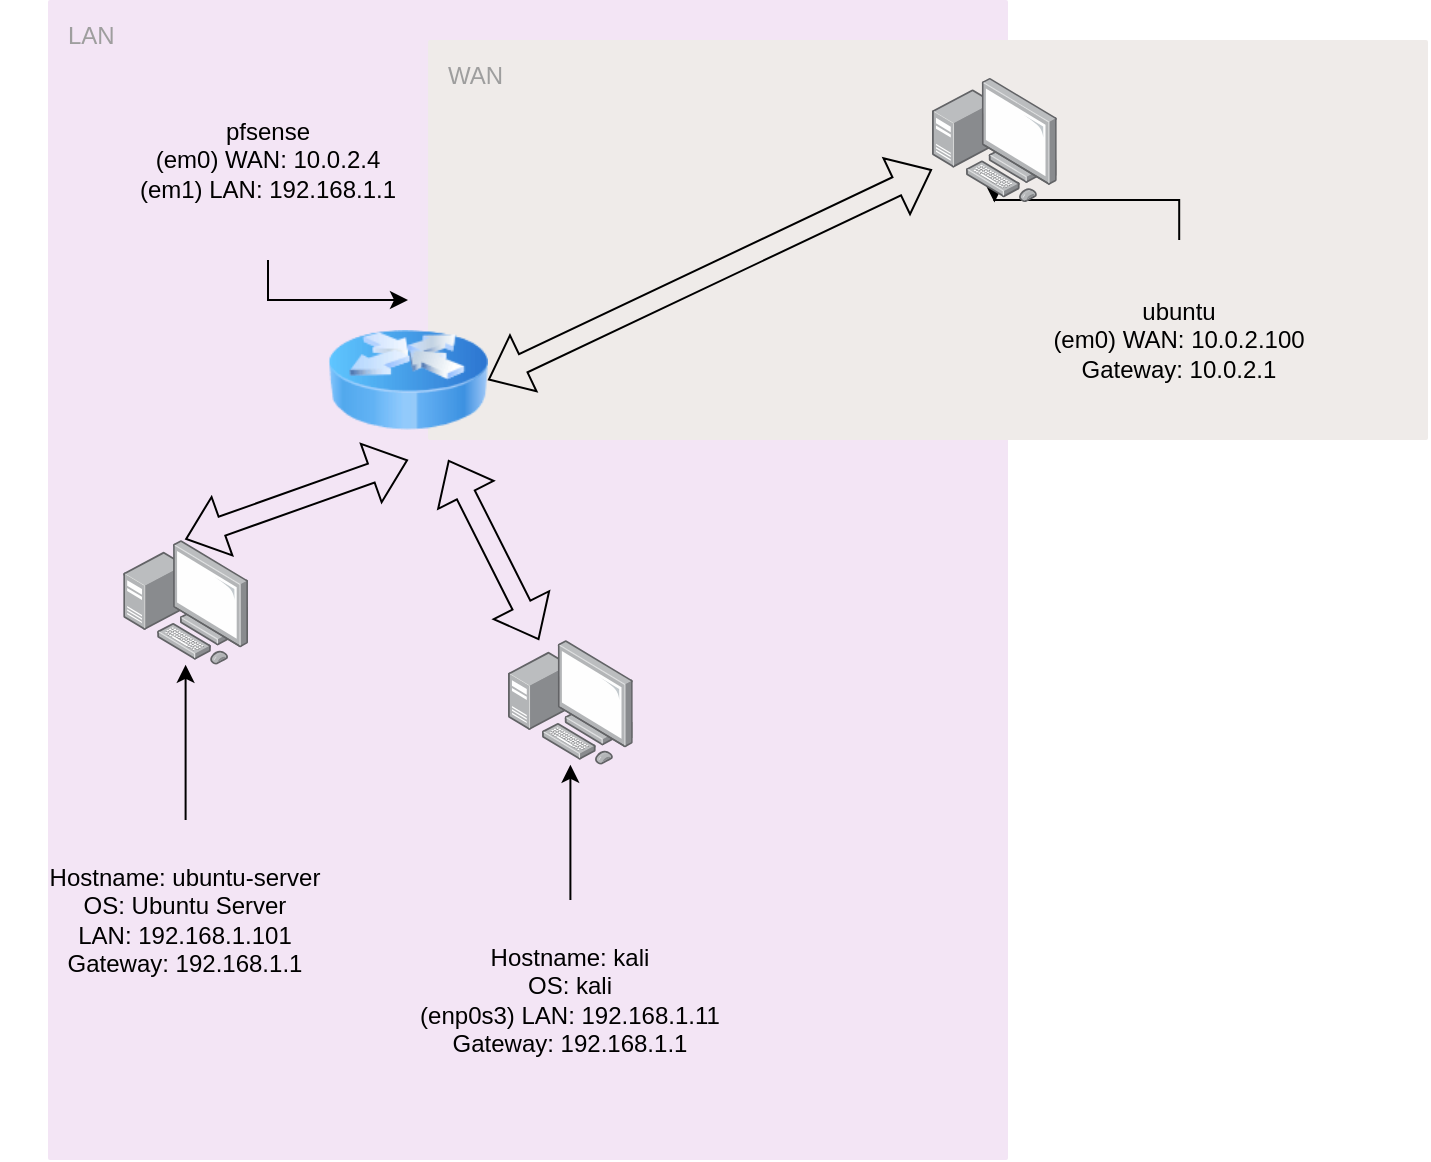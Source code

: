 <mxfile version="22.1.5" type="github">
  <diagram name="Page-1" id="CdFyWuu7mZfADsBGeCwA">
    <mxGraphModel dx="2177" dy="833" grid="1" gridSize="10" guides="1" tooltips="1" connect="1" arrows="1" fold="1" page="1" pageScale="1" pageWidth="850" pageHeight="1100" math="0" shadow="0">
      <root>
        <mxCell id="0" />
        <mxCell id="1" parent="0" />
        <mxCell id="dAKr0vJBD2ENODxX40tT-2" value="LAN" style="sketch=0;points=[[0,0,0],[0.25,0,0],[0.5,0,0],[0.75,0,0],[1,0,0],[1,0.25,0],[1,0.5,0],[1,0.75,0],[1,1,0],[0.75,1,0],[0.5,1,0],[0.25,1,0],[0,1,0],[0,0.75,0],[0,0.5,0],[0,0.25,0]];rounded=1;absoluteArcSize=1;arcSize=2;html=1;strokeColor=none;gradientColor=none;shadow=0;dashed=0;fontSize=12;fontColor=#9E9E9E;align=left;verticalAlign=top;spacing=10;spacingTop=-4;whiteSpace=wrap;fillColor=#F3E5F5;" vertex="1" parent="1">
          <mxGeometry x="-20" y="40" width="480" height="580" as="geometry" />
        </mxCell>
        <mxCell id="dAKr0vJBD2ENODxX40tT-3" value="WAN" style="sketch=0;points=[[0,0,0],[0.25,0,0],[0.5,0,0],[0.75,0,0],[1,0,0],[1,0.25,0],[1,0.5,0],[1,0.75,0],[1,1,0],[0.75,1,0],[0.5,1,0],[0.25,1,0],[0,1,0],[0,0.75,0],[0,0.5,0],[0,0.25,0]];rounded=1;absoluteArcSize=1;arcSize=2;html=1;strokeColor=none;gradientColor=none;shadow=0;dashed=0;fontSize=12;fontColor=#9E9E9E;align=left;verticalAlign=top;spacing=10;spacingTop=-4;whiteSpace=wrap;fillColor=#EFEBE9;" vertex="1" parent="1">
          <mxGeometry x="170" y="60" width="500" height="200" as="geometry" />
        </mxCell>
        <mxCell id="9oPIyIbZ-EvlBXnKMK6W-3" value="" style="image;html=1;image=img/lib/clip_art/networking/Router_Icon_128x128.png" parent="1" vertex="1">
          <mxGeometry x="120" y="190" width="80" height="80" as="geometry" />
        </mxCell>
        <mxCell id="9oPIyIbZ-EvlBXnKMK6W-5" value="" style="image;points=[];aspect=fixed;html=1;align=center;shadow=0;dashed=0;image=img/lib/allied_telesis/computer_and_terminals/Personal_Computer_with_Server.svg;" parent="1" vertex="1">
          <mxGeometry x="17.6" y="310" width="62.4" height="62.4" as="geometry" />
        </mxCell>
        <mxCell id="9oPIyIbZ-EvlBXnKMK6W-6" value="" style="image;points=[];aspect=fixed;html=1;align=center;shadow=0;dashed=0;image=img/lib/allied_telesis/computer_and_terminals/Personal_Computer_with_Server.svg;" parent="1" vertex="1">
          <mxGeometry x="210.0" y="360" width="62.4" height="62.4" as="geometry" />
        </mxCell>
        <mxCell id="9oPIyIbZ-EvlBXnKMK6W-8" value="" style="shape=flexArrow;endArrow=classic;startArrow=classic;html=1;rounded=0;exitX=1;exitY=0.5;exitDx=0;exitDy=0;" parent="1" source="9oPIyIbZ-EvlBXnKMK6W-3" target="dAKr0vJBD2ENODxX40tT-1" edge="1">
          <mxGeometry width="100" height="100" relative="1" as="geometry">
            <mxPoint x="210" y="470" as="sourcePoint" />
            <mxPoint x="520" y="230" as="targetPoint" />
          </mxGeometry>
        </mxCell>
        <mxCell id="9oPIyIbZ-EvlBXnKMK6W-9" value="" style="shape=flexArrow;endArrow=classic;startArrow=classic;html=1;rounded=0;" parent="1" source="9oPIyIbZ-EvlBXnKMK6W-6" target="9oPIyIbZ-EvlBXnKMK6W-3" edge="1">
          <mxGeometry width="100" height="100" relative="1" as="geometry">
            <mxPoint x="210" y="470" as="sourcePoint" />
            <mxPoint x="310" y="370" as="targetPoint" />
          </mxGeometry>
        </mxCell>
        <mxCell id="9oPIyIbZ-EvlBXnKMK6W-10" value="" style="shape=flexArrow;endArrow=classic;startArrow=classic;html=1;rounded=0;entryX=0.5;entryY=1;entryDx=0;entryDy=0;exitX=0.497;exitY=-0.006;exitDx=0;exitDy=0;exitPerimeter=0;" parent="1" source="9oPIyIbZ-EvlBXnKMK6W-5" target="9oPIyIbZ-EvlBXnKMK6W-3" edge="1">
          <mxGeometry width="100" height="100" relative="1" as="geometry">
            <mxPoint x="210" y="470" as="sourcePoint" />
            <mxPoint x="310" y="370" as="targetPoint" />
          </mxGeometry>
        </mxCell>
        <mxCell id="9oPIyIbZ-EvlBXnKMK6W-14" style="edgeStyle=orthogonalEdgeStyle;rounded=0;orthogonalLoop=1;jettySize=auto;html=1;" parent="1" source="9oPIyIbZ-EvlBXnKMK6W-11" target="9oPIyIbZ-EvlBXnKMK6W-3" edge="1">
          <mxGeometry relative="1" as="geometry" />
        </mxCell>
        <mxCell id="9oPIyIbZ-EvlBXnKMK6W-11" value="pfsense&lt;br&gt;(em0) WAN: 10.0.2.4&lt;br&gt;(em1) LAN: 192.168.1.1" style="text;html=1;strokeColor=none;fillColor=none;align=center;verticalAlign=middle;whiteSpace=wrap;rounded=0;" parent="1" vertex="1">
          <mxGeometry x="10" y="70" width="160" height="100" as="geometry" />
        </mxCell>
        <mxCell id="9oPIyIbZ-EvlBXnKMK6W-13" style="edgeStyle=orthogonalEdgeStyle;rounded=0;orthogonalLoop=1;jettySize=auto;html=1;" parent="1" source="9oPIyIbZ-EvlBXnKMK6W-12" target="dAKr0vJBD2ENODxX40tT-1" edge="1">
          <mxGeometry relative="1" as="geometry">
            <mxPoint x="560" y="190" as="targetPoint" />
          </mxGeometry>
        </mxCell>
        <mxCell id="9oPIyIbZ-EvlBXnKMK6W-12" value="ubuntu&lt;br&gt;(em0) WAN: 10.0.2.100&lt;br&gt;Gateway: 10.0.2.1" style="text;html=1;strokeColor=none;fillColor=none;align=center;verticalAlign=middle;whiteSpace=wrap;rounded=0;" parent="1" vertex="1">
          <mxGeometry x="470.0" y="160" width="151.2" height="100" as="geometry" />
        </mxCell>
        <mxCell id="9oPIyIbZ-EvlBXnKMK6W-18" style="edgeStyle=orthogonalEdgeStyle;rounded=0;orthogonalLoop=1;jettySize=auto;html=1;" parent="1" source="9oPIyIbZ-EvlBXnKMK6W-15" target="9oPIyIbZ-EvlBXnKMK6W-5" edge="1">
          <mxGeometry relative="1" as="geometry" />
        </mxCell>
        <mxCell id="9oPIyIbZ-EvlBXnKMK6W-15" value="Hostname: ubuntu-server&lt;br&gt;OS: Ubuntu Server&lt;br&gt;LAN: 192.168.1.101&lt;br&gt;Gateway: 192.168.1.1" style="text;html=1;strokeColor=none;fillColor=none;align=center;verticalAlign=middle;whiteSpace=wrap;rounded=0;" parent="1" vertex="1">
          <mxGeometry x="-43.7" y="450" width="185" height="100" as="geometry" />
        </mxCell>
        <mxCell id="9oPIyIbZ-EvlBXnKMK6W-22" style="edgeStyle=orthogonalEdgeStyle;rounded=0;orthogonalLoop=1;jettySize=auto;html=1;" parent="1" source="9oPIyIbZ-EvlBXnKMK6W-19" target="9oPIyIbZ-EvlBXnKMK6W-6" edge="1">
          <mxGeometry relative="1" as="geometry" />
        </mxCell>
        <mxCell id="9oPIyIbZ-EvlBXnKMK6W-19" value="Hostname: kali&lt;br&gt;OS: kali&lt;br&gt;(enp0s3) LAN: 192.168.1.11&lt;br&gt;Gateway: 192.168.1.1" style="text;html=1;strokeColor=none;fillColor=none;align=center;verticalAlign=middle;whiteSpace=wrap;rounded=0;" parent="1" vertex="1">
          <mxGeometry x="134.3" y="490" width="213.8" height="100" as="geometry" />
        </mxCell>
        <mxCell id="dAKr0vJBD2ENODxX40tT-1" value="" style="image;points=[];aspect=fixed;html=1;align=center;shadow=0;dashed=0;image=img/lib/allied_telesis/computer_and_terminals/Personal_Computer_with_Server.svg;" vertex="1" parent="1">
          <mxGeometry x="422.0" y="78.8" width="62.4" height="62.4" as="geometry" />
        </mxCell>
      </root>
    </mxGraphModel>
  </diagram>
</mxfile>
